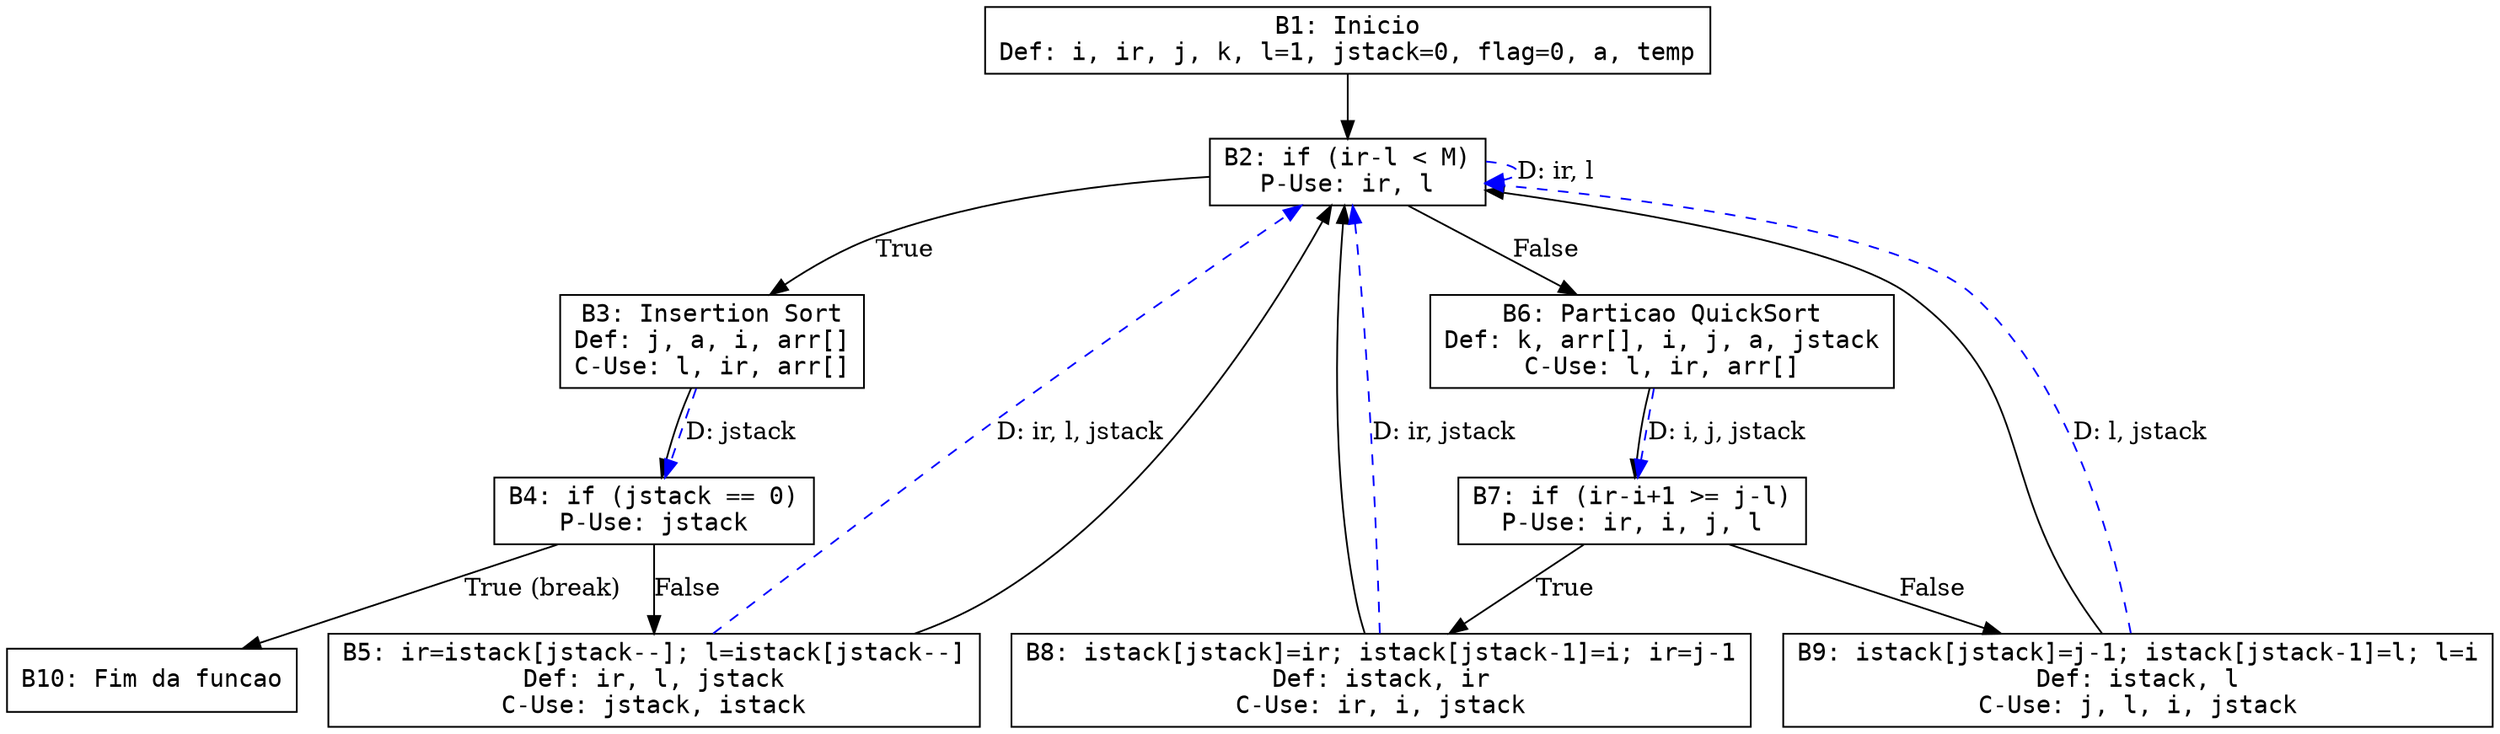 digraph DCFG {
    rankdir=TB;
    node [shape=box, fontname="Courier"];

    // Nos (Blocos Basicos)
    B1 [label="B1: Inicio\nDef: i, ir, j, k, l=1, jstack=0, flag=0, a, temp"];
    B2 [label="B2: if (ir-l < M)\nP-Use: ir, l"];
    B3 [label="B3: Insertion Sort\nDef: j, a, i, arr[]\nC-Use: l, ir, arr[]"];
    B4 [label="B4: if (jstack == 0)\nP-Use: jstack"];
    B5 [label="B5: ir=istack[jstack--]; l=istack[jstack--]\nDef: ir, l, jstack\nC-Use: jstack, istack"];
    B6 [label="B6: Particao QuickSort\nDef: k, arr[], i, j, a, jstack\nC-Use: l, ir, arr[]"];
    B7 [label="B7: if (ir-i+1 >= j-l)\nP-Use: ir, i, j, l"];
    B8 [label="B8: istack[jstack]=ir; istack[jstack-1]=i; ir=j-1\nDef: istack, ir\nC-Use: ir, i, jstack"];
    B9 [label="B9: istack[jstack]=j-1; istack[jstack-1]=l; l=i\nDef: istack, l\nC-Use: j, l, i, jstack"];
    B10 [label="B10: Fim da funcao"];

    // Arestas de Controle
    B1 -> B2;
    B2 -> B3 [label="True"];
    B2 -> B6 [label="False"];
    B3 -> B4;
    B4 -> B10 [label="True (break)"];
    B4 -> B5 [label="False"];
    B5 -> B2;
    B6 -> B7;
    B7 -> B8 [label="True"];
    B7 -> B9 [label="False"];
    B8 -> B2;
    B9 -> B2;

    // Arestas de Dados (Def-Use)
    B2 -> B2 [label="D: ir, l" color="blue" style="dashed"];
    B3 -> B4 [label="D: jstack" color="blue" style="dashed"];
    B5 -> B2 [label="D: ir, l, jstack" color="blue" style="dashed"];
    B6 -> B7 [label="D: i, j, jstack" color="blue" style="dashed"];
    B8 -> B2 [label="D: ir, jstack" color="blue" style="dashed"];
    B9 -> B2 [label="D: l, jstack" color="blue" style="dashed"];
}